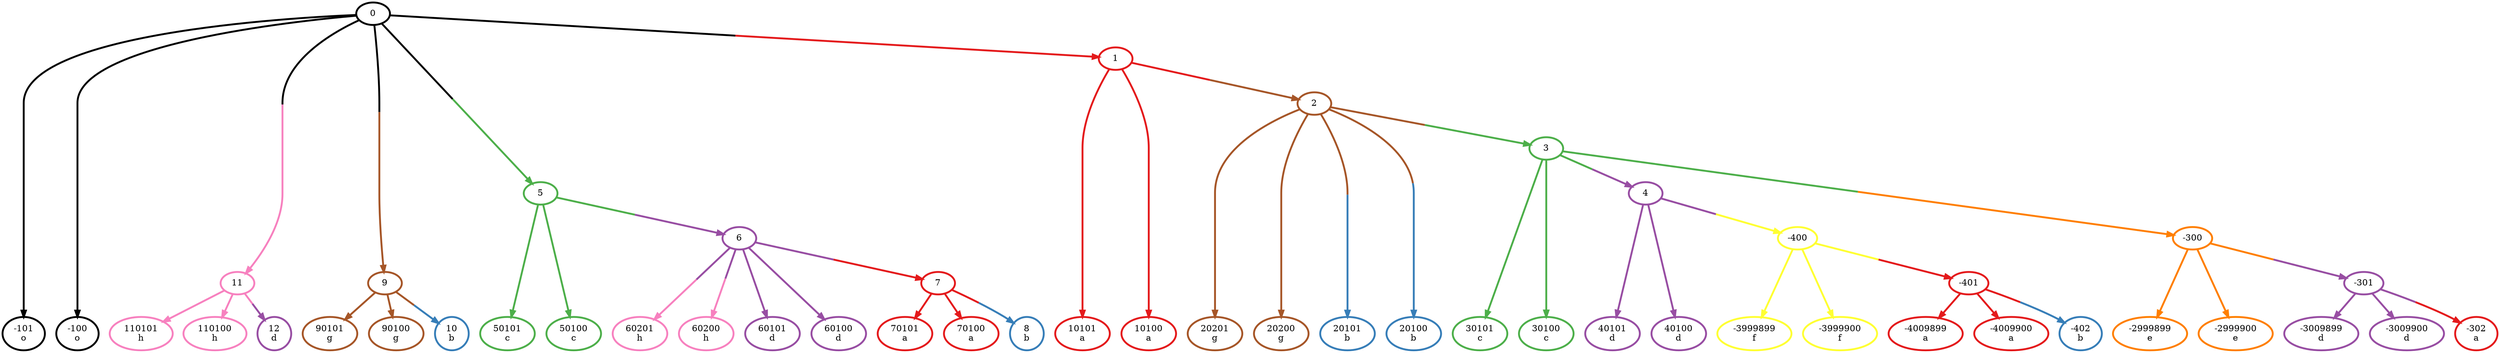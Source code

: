 digraph T {
	{
		rank=same
		50 [penwidth=3,colorscheme=set19,color=8,label="110101\nh"]
		49 [penwidth=3,colorscheme=set19,color=8,label="110100\nh"]
		48 [penwidth=3,colorscheme=set19,color=4,label="12\nd"]
		47 [penwidth=3,colorscheme=set19,color=7,label="90101\ng"]
		46 [penwidth=3,colorscheme=set19,color=7,label="90100\ng"]
		45 [penwidth=3,colorscheme=set19,color=2,label="10\nb"]
		44 [penwidth=3,colorscheme=set19,color=1,label="70101\na"]
		43 [penwidth=3,colorscheme=set19,color=1,label="70100\na"]
		42 [penwidth=3,colorscheme=set19,color=2,label="8\nb"]
		41 [penwidth=3,colorscheme=set19,color=8,label="60201\nh"]
		40 [penwidth=3,colorscheme=set19,color=8,label="60200\nh"]
		39 [penwidth=3,colorscheme=set19,color=4,label="60101\nd"]
		38 [penwidth=3,colorscheme=set19,color=4,label="60100\nd"]
		36 [penwidth=3,colorscheme=set19,color=3,label="50101\nc"]
		35 [penwidth=3,colorscheme=set19,color=3,label="50100\nc"]
		33 [penwidth=3,colorscheme=set19,color=1,label="-4009899\na"]
		32 [penwidth=3,colorscheme=set19,color=1,label="-4009900\na"]
		31 [penwidth=3,colorscheme=set19,color=2,label="-402\nb"]
		30 [penwidth=3,colorscheme=set19,color=6,label="-3999899\nf"]
		29 [penwidth=3,colorscheme=set19,color=6,label="-3999900\nf"]
		27 [penwidth=3,colorscheme=set19,color=4,label="40101\nd"]
		26 [penwidth=3,colorscheme=set19,color=4,label="40100\nd"]
		24 [penwidth=3,colorscheme=set19,color=4,label="-3009899\nd"]
		23 [penwidth=3,colorscheme=set19,color=4,label="-3009900\nd"]
		22 [penwidth=3,colorscheme=set19,color=1,label="-302\na"]
		21 [penwidth=3,colorscheme=set19,color=5,label="-2999899\ne"]
		20 [penwidth=3,colorscheme=set19,color=5,label="-2999900\ne"]
		18 [penwidth=3,colorscheme=set19,color=3,label="30101\nc"]
		17 [penwidth=3,colorscheme=set19,color=3,label="30100\nc"]
		14 [penwidth=3,colorscheme=set19,color=7,label="20201\ng"]
		13 [penwidth=3,colorscheme=set19,color=7,label="20200\ng"]
		12 [penwidth=3,colorscheme=set19,color=2,label="20101\nb"]
		11 [penwidth=3,colorscheme=set19,color=2,label="20100\nb"]
		9 [penwidth=3,colorscheme=set19,color=1,label="10101\na"]
		8 [penwidth=3,colorscheme=set19,color=1,label="10100\na"]
		6 [penwidth=3,colorscheme=set19,color=11,label="-101\no"]
		5 [penwidth=3,colorscheme=set19,color=11,label="-100\no"]
	}
	37 [penwidth=3,colorscheme=set19,color=1,label="7"]
	34 [penwidth=3,colorscheme=set19,color=4,label="6"]
	28 [penwidth=3,colorscheme=set19,color=1,label="-401"]
	25 [penwidth=3,colorscheme=set19,color=6,label="-400"]
	19 [penwidth=3,colorscheme=set19,color=4,label="-301"]
	16 [penwidth=3,colorscheme=set19,color=4,label="4"]
	15 [penwidth=3,colorscheme=set19,color=5,label="-300"]
	10 [penwidth=3,colorscheme=set19,color=3,label="3"]
	7 [penwidth=3,colorscheme=set19,color=7,label="2"]
	4 [penwidth=3,colorscheme=set19,color=8,label="11"]
	3 [penwidth=3,colorscheme=set19,color=7,label="9"]
	2 [penwidth=3,colorscheme=set19,color=3,label="5"]
	1 [penwidth=3,colorscheme=set19,color=1,label="1"]
	0 [penwidth=3,colorscheme=set19,color=11,label="0"]
	37 -> 44 [penwidth=3,colorscheme=set19,color=1]
	37 -> 43 [penwidth=3,colorscheme=set19,color=1]
	37 -> 42 [penwidth=3,colorscheme=set19,color="1;0.5:2"]
	34 -> 41 [penwidth=3,colorscheme=set19,color="4;0.5:8"]
	34 -> 40 [penwidth=3,colorscheme=set19,color="4;0.5:8"]
	34 -> 39 [penwidth=3,colorscheme=set19,color=4]
	34 -> 38 [penwidth=3,colorscheme=set19,color=4]
	34 -> 37 [penwidth=3,colorscheme=set19,color="4;0.5:1"]
	28 -> 33 [penwidth=3,colorscheme=set19,color=1]
	28 -> 32 [penwidth=3,colorscheme=set19,color=1]
	28 -> 31 [penwidth=3,colorscheme=set19,color="1;0.5:2"]
	25 -> 30 [penwidth=3,colorscheme=set19,color=6]
	25 -> 29 [penwidth=3,colorscheme=set19,color=6]
	25 -> 28 [penwidth=3,colorscheme=set19,color="6;0.5:1"]
	19 -> 24 [penwidth=3,colorscheme=set19,color=4]
	19 -> 23 [penwidth=3,colorscheme=set19,color=4]
	19 -> 22 [penwidth=3,colorscheme=set19,color="4;0.5:1"]
	16 -> 27 [penwidth=3,colorscheme=set19,color=4]
	16 -> 26 [penwidth=3,colorscheme=set19,color=4]
	16 -> 25 [penwidth=3,colorscheme=set19,color="4;0.5:6"]
	15 -> 21 [penwidth=3,colorscheme=set19,color=5]
	15 -> 20 [penwidth=3,colorscheme=set19,color=5]
	15 -> 19 [penwidth=3,colorscheme=set19,color="5;0.5:4"]
	10 -> 18 [penwidth=3,colorscheme=set19,color=3]
	10 -> 17 [penwidth=3,colorscheme=set19,color=3]
	10 -> 16 [penwidth=3,colorscheme=set19,color="3;0.5:4"]
	10 -> 15 [penwidth=3,colorscheme=set19,color="3;0.5:5"]
	7 -> 14 [penwidth=3,colorscheme=set19,color=7]
	7 -> 13 [penwidth=3,colorscheme=set19,color=7]
	7 -> 12 [penwidth=3,colorscheme=set19,color="7;0.5:2"]
	7 -> 11 [penwidth=3,colorscheme=set19,color="7;0.5:2"]
	7 -> 10 [penwidth=3,colorscheme=set19,color="7;0.5:3"]
	4 -> 50 [penwidth=3,colorscheme=set19,color=8]
	4 -> 49 [penwidth=3,colorscheme=set19,color=8]
	4 -> 48 [penwidth=3,colorscheme=set19,color="8;0.5:4"]
	3 -> 47 [penwidth=3,colorscheme=set19,color=7]
	3 -> 46 [penwidth=3,colorscheme=set19,color=7]
	3 -> 45 [penwidth=3,colorscheme=set19,color="7;0.5:2"]
	2 -> 36 [penwidth=3,colorscheme=set19,color=3]
	2 -> 35 [penwidth=3,colorscheme=set19,color=3]
	2 -> 34 [penwidth=3,colorscheme=set19,color="3;0.5:4"]
	1 -> 9 [penwidth=3,colorscheme=set19,color=1]
	1 -> 8 [penwidth=3,colorscheme=set19,color=1]
	1 -> 7 [penwidth=3,colorscheme=set19,color="1;0.5:7"]
	0 -> 6 [penwidth=3,colorscheme=set19,color=11]
	0 -> 5 [penwidth=3,colorscheme=set19,color=11]
	0 -> 4 [penwidth=3,colorscheme=set19,color="11;0.5:8"]
	0 -> 3 [penwidth=3,colorscheme=set19,color="11;0.5:7"]
	0 -> 2 [penwidth=3,colorscheme=set19,color="11;0.5:3"]
	0 -> 1 [penwidth=3,colorscheme=set19,color="11;0.5:1"]
}
